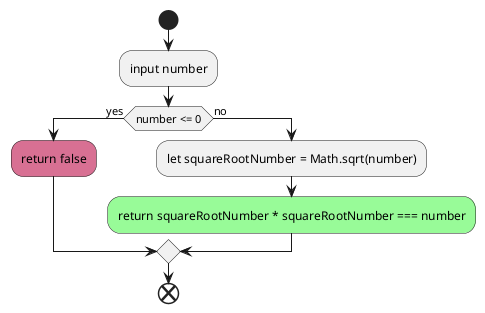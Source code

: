 @startuml isPerfectSquare
start
    :input number;
    if (number <= 0) then (yes)
        #PaleVioletRed:return false;
    else (no)
    :let squareRootNumber = Math.sqrt(number);
    #PaleGreen:return squareRootNumber * squareRootNumber === number; 
    endif
end
@enduml